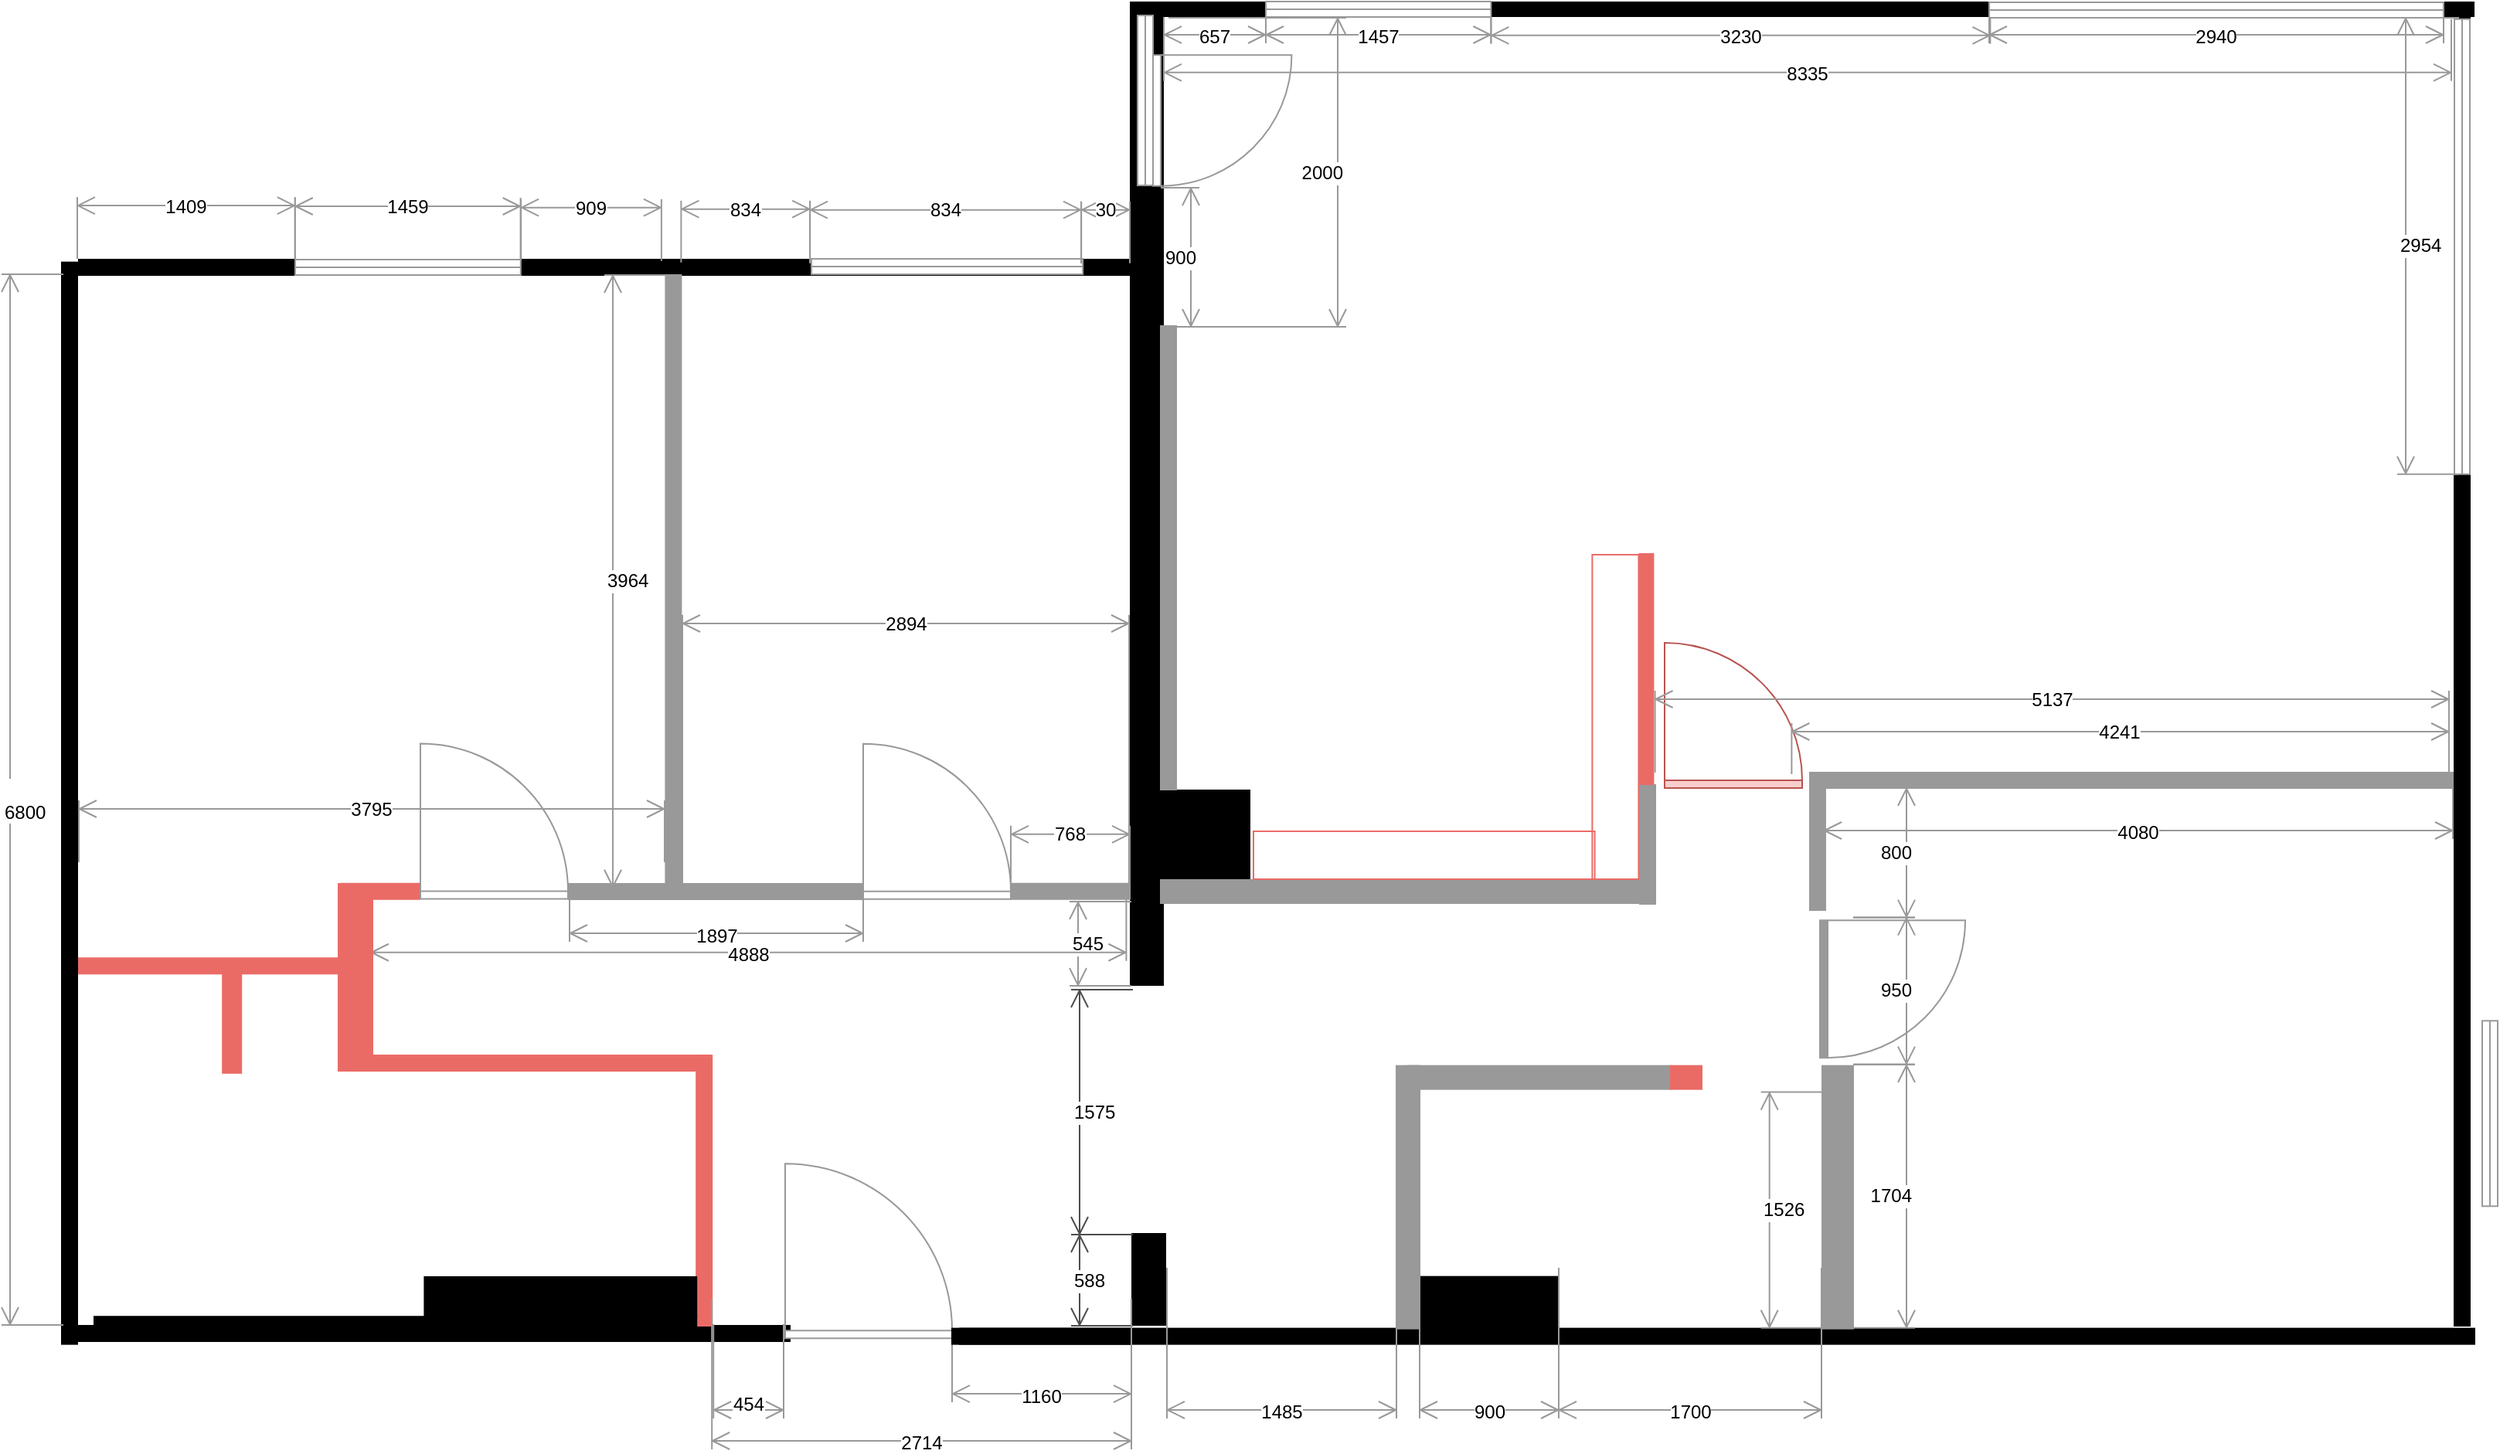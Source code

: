 <mxfile version="20.3.0" type="device"><diagram id="LmHbcjnlxek3c9rHapPQ" name="base"><mxGraphModel dx="1408" dy="843" grid="1" gridSize="10" guides="1" tooltips="1" connect="1" arrows="1" fold="1" page="1" pageScale="1" pageWidth="1600" pageHeight="900" math="0" shadow="0"><root><mxCell id="0"/><mxCell id="1" parent="0"/><mxCell id="3HzGkQfU9xg5AhfW2AGq-1" value="" style="verticalLabelPosition=bottom;html=1;verticalAlign=top;align=center;shape=mxgraph.floorplan.wall;fillColor=strokeColor;strokeColor=#999999;" vertex="1" parent="1"><mxGeometry x="1260" y="1242" width="420" height="10" as="geometry"/></mxCell><mxCell id="3HzGkQfU9xg5AhfW2AGq-2" value="" style="verticalLabelPosition=bottom;html=1;verticalAlign=top;align=center;shape=mxgraph.floorplan.wall;fillColor=#000000;" vertex="1" parent="1"><mxGeometry x="140" y="910" width="380" height="10" as="geometry"/></mxCell><mxCell id="3HzGkQfU9xg5AhfW2AGq-3" value="" style="verticalLabelPosition=bottom;html=1;verticalAlign=top;align=center;shape=mxgraph.floorplan.wall;fillColor=#000000;direction=south;" vertex="1" parent="1"><mxGeometry x="129" y="911.82" width="10" height="700" as="geometry"/></mxCell><mxCell id="3HzGkQfU9xg5AhfW2AGq-4" value="" style="verticalLabelPosition=bottom;html=1;verticalAlign=top;align=center;shape=mxgraph.floorplan.wall;fillColor=#000000;" vertex="1" parent="1"><mxGeometry x="520" y="910" width="310" height="10" as="geometry"/></mxCell><mxCell id="3HzGkQfU9xg5AhfW2AGq-5" value="" style="verticalLabelPosition=bottom;html=1;verticalAlign=top;align=center;shape=mxgraph.floorplan.wall;fillColor=#000000;strokeColor=none;" vertex="1" parent="1"><mxGeometry x="820" y="743" width="870" height="10" as="geometry"/></mxCell><mxCell id="3HzGkQfU9xg5AhfW2AGq-6" value="" style="verticalLabelPosition=bottom;html=1;verticalAlign=top;align=center;shape=mxgraph.floorplan.wall;fillColor=#000000;direction=south;" vertex="1" parent="1"><mxGeometry x="1677" y="750" width="10" height="850" as="geometry"/></mxCell><mxCell id="3HzGkQfU9xg5AhfW2AGq-7" value="" style="verticalLabelPosition=bottom;html=1;verticalAlign=top;align=center;shape=mxgraph.floorplan.wall;fillColor=#000000;" vertex="1" parent="1"><mxGeometry x="140" y="1600" width="460" height="10" as="geometry"/></mxCell><mxCell id="3HzGkQfU9xg5AhfW2AGq-8" value="" style="verticalLabelPosition=bottom;html=1;verticalAlign=top;align=center;shape=mxgraph.floorplan.wall;fillColor=#000000;" vertex="1" parent="1"><mxGeometry x="710" y="1601.82" width="980" height="10" as="geometry"/></mxCell><mxCell id="3HzGkQfU9xg5AhfW2AGq-9" value="" style="rounded=0;whiteSpace=wrap;html=1;strokeColor=none;fillColor=#000000;" vertex="1" parent="1"><mxGeometry x="820" y="750" width="22" height="580" as="geometry"/></mxCell><mxCell id="3HzGkQfU9xg5AhfW2AGq-10" value="" style="rounded=0;whiteSpace=wrap;html=1;strokeColor=none;fillColor=#000000;" vertex="1" parent="1"><mxGeometry x="821" y="1540" width="22.5" height="60" as="geometry"/></mxCell><mxCell id="3HzGkQfU9xg5AhfW2AGq-11" value="" style="rounded=0;whiteSpace=wrap;html=1;strokeColor=none;fillColor=#000000;" vertex="1" parent="1"><mxGeometry x="820" y="1319" width="22" height="61" as="geometry"/></mxCell><mxCell id="3HzGkQfU9xg5AhfW2AGq-12" value="" style="verticalLabelPosition=bottom;html=1;verticalAlign=top;align=center;shape=mxgraph.floorplan.window;strokeColor=#999999;fillColor=#FFFFFF;" vertex="1" parent="1"><mxGeometry x="280" y="910" width="145.9" height="10" as="geometry"/></mxCell><mxCell id="3HzGkQfU9xg5AhfW2AGq-13" value="" style="verticalLabelPosition=bottom;html=1;verticalAlign=top;align=center;shape=mxgraph.floorplan.window;strokeColor=#999999;fillColor=#FFFFFF;" vertex="1" parent="1"><mxGeometry x="614" y="909.53" width="175.6" height="10" as="geometry"/></mxCell><mxCell id="3HzGkQfU9xg5AhfW2AGq-14" value="" style="verticalLabelPosition=bottom;html=1;verticalAlign=top;align=center;shape=mxgraph.floorplan.window;strokeColor=#999999;fillColor=#FFFFFF;flipV=1;" vertex="1" parent="1"><mxGeometry x="908" y="743" width="145.7" height="10" as="geometry"/></mxCell><mxCell id="3HzGkQfU9xg5AhfW2AGq-15" value="" style="verticalLabelPosition=bottom;html=1;verticalAlign=top;align=center;shape=mxgraph.floorplan.window;strokeColor=#999999;fillColor=#FFFFFF;" vertex="1" parent="1"><mxGeometry x="1376" y="743.5" width="294" height="10" as="geometry"/></mxCell><mxCell id="3HzGkQfU9xg5AhfW2AGq-16" value="" style="verticalLabelPosition=bottom;html=1;verticalAlign=top;align=center;shape=mxgraph.floorplan.window;strokeColor=#999999;fillColor=#FFFFFF;direction=south;" vertex="1" parent="1"><mxGeometry x="1695" y="1402.64" width="10" height="120" as="geometry"/></mxCell><mxCell id="3HzGkQfU9xg5AhfW2AGq-17" value="" style="verticalLabelPosition=bottom;html=1;verticalAlign=top;align=center;shape=mxgraph.floorplan.window;strokeColor=#999999;fillColor=#FFFFFF;direction=south;" vertex="1" parent="1"><mxGeometry x="820" y="752" width="20" height="110" as="geometry"/></mxCell><mxCell id="3HzGkQfU9xg5AhfW2AGq-18" value="" style="verticalLabelPosition=bottom;html=1;verticalAlign=top;align=center;shape=mxgraph.floorplan.doorRight;aspect=fixed;strokeColor=#999999;fillColor=#FFFFFF;direction=north;" vertex="1" parent="1"><mxGeometry x="835" y="777.64" width="90" height="84.71" as="geometry"/></mxCell><mxCell id="3HzGkQfU9xg5AhfW2AGq-19" value="588" style="shape=dimension;direction=south;whiteSpace=wrap;html=1;align=left;points=[];verticalAlign=middle;labelBackgroundColor=#ffffff;strokeColor=#4D4D4D;" vertex="1" parent="1"><mxGeometry x="782" y="1541" width="40" height="59" as="geometry"/></mxCell><mxCell id="3HzGkQfU9xg5AhfW2AGq-20" value="1575" style="shape=dimension;direction=south;whiteSpace=wrap;html=1;align=left;points=[];verticalAlign=middle;labelBackgroundColor=#ffffff;strokeColor=#4D4D4D;" vertex="1" parent="1"><mxGeometry x="782" y="1382.5" width="40" height="158.5" as="geometry"/></mxCell><mxCell id="3HzGkQfU9xg5AhfW2AGq-21" value="" style="verticalLabelPosition=bottom;html=1;verticalAlign=top;align=center;shape=mxgraph.floorplan.wall;fillColor=strokeColor;strokeColor=#EA6B66;" vertex="1" parent="1"><mxGeometry x="140" y="1362.13" width="173" height="10" as="geometry"/></mxCell><mxCell id="3HzGkQfU9xg5AhfW2AGq-22" value="" style="verticalLabelPosition=bottom;html=1;verticalAlign=top;align=center;shape=mxgraph.floorplan.wall;fillColor=strokeColor;direction=south;strokeColor=#EA6B66;" vertex="1" parent="1"><mxGeometry x="539.6" y="1425.01" width="10" height="174.99" as="geometry"/></mxCell><mxCell id="3HzGkQfU9xg5AhfW2AGq-23" value="2714" style="shape=dimension;whiteSpace=wrap;html=1;align=center;points=[];verticalAlign=bottom;spacingBottom=-5;labelBackgroundColor=#ffffff;strokeColor=#999999;" vertex="1" parent="1"><mxGeometry x="549.6" y="1582.51" width="271.4" height="97.49" as="geometry"/></mxCell><mxCell id="3HzGkQfU9xg5AhfW2AGq-24" value="454" style="shape=dimension;direction=west;whiteSpace=wrap;html=1;align=center;points=[];verticalAlign=bottom;spacingTop=-8;labelBackgroundColor=#ffffff;strokeColor=#999999;flipH=1;flipV=1;" vertex="1" parent="1"><mxGeometry x="550.6" y="1599.01" width="45.4" height="60.99" as="geometry"/></mxCell><mxCell id="3HzGkQfU9xg5AhfW2AGq-27" value="" style="rounded=0;whiteSpace=wrap;html=1;strokeColor=#000000;fillColor=#000000;" vertex="1" parent="1"><mxGeometry x="363.7" y="1568.43" width="175.9" height="25.7" as="geometry"/></mxCell><mxCell id="3HzGkQfU9xg5AhfW2AGq-28" value="" style="rounded=0;whiteSpace=wrap;html=1;strokeColor=#000000;fillColor=#000000;" vertex="1" parent="1"><mxGeometry x="150" y="1594.13" width="389.6" height="5.87" as="geometry"/></mxCell><mxCell id="3HzGkQfU9xg5AhfW2AGq-35" value="" style="verticalLabelPosition=bottom;html=1;verticalAlign=top;align=center;shape=mxgraph.floorplan.wall;fillColor=strokeColor;strokeColor=#EA6B66;" vertex="1" parent="1"><mxGeometry x="317" y="1425.02" width="223" height="10" as="geometry"/></mxCell><mxCell id="3HzGkQfU9xg5AhfW2AGq-36" value="545" style="shape=dimension;direction=south;whiteSpace=wrap;html=1;align=left;points=[];verticalAlign=middle;labelBackgroundColor=#ffffff;strokeColor=#999999;" vertex="1" parent="1"><mxGeometry x="781" y="1325.5" width="40" height="54.5" as="geometry"/></mxCell><mxCell id="3HzGkQfU9xg5AhfW2AGq-37" value="" style="verticalLabelPosition=bottom;html=1;verticalAlign=top;align=center;shape=mxgraph.floorplan.wall;fillColor=strokeColor;strokeColor=#EA6B66;" vertex="1" parent="1"><mxGeometry x="310" y="1313.88" width="50" height="10" as="geometry"/></mxCell><mxCell id="3HzGkQfU9xg5AhfW2AGq-39" value="3795" style="shape=dimension;direction=west;whiteSpace=wrap;html=1;align=center;points=[];verticalAlign=top;spacingTop=-8;labelBackgroundColor=#ffffff;strokeColor=#999999;fillColor=#999999;" vertex="1" parent="1"><mxGeometry x="140" y="1260" width="379" height="40" as="geometry"/></mxCell><mxCell id="3HzGkQfU9xg5AhfW2AGq-40" value="" style="verticalLabelPosition=bottom;html=1;verticalAlign=top;align=center;shape=mxgraph.floorplan.wall;fillColor=strokeColor;direction=south;strokeColor=#999999;" vertex="1" parent="1"><mxGeometry x="519.7" y="920" width="10" height="393.88" as="geometry"/></mxCell><mxCell id="3HzGkQfU9xg5AhfW2AGq-41" value="3964" style="shape=dimension;direction=south;whiteSpace=wrap;html=1;align=left;points=[];verticalAlign=middle;labelBackgroundColor=#ffffff;strokeColor=#999999;fillColor=#999999;" vertex="1" parent="1"><mxGeometry x="480" y="920" width="40" height="396.4" as="geometry"/></mxCell><mxCell id="3HzGkQfU9xg5AhfW2AGq-42" value="2894" style="shape=dimension;direction=west;whiteSpace=wrap;html=1;align=center;points=[];verticalAlign=top;spacingTop=-8;labelBackgroundColor=#ffffff;strokeColor=#999999;fillColor=#999999;" vertex="1" parent="1"><mxGeometry x="530.5" y="1140" width="289" height="173.88" as="geometry"/></mxCell><mxCell id="3HzGkQfU9xg5AhfW2AGq-43" value="4888" style="shape=dimension;whiteSpace=wrap;html=1;align=center;points=[];verticalAlign=bottom;spacingBottom=-5;labelBackgroundColor=#ffffff;strokeColor=#999999;fillColor=#999999;" vertex="1" parent="1"><mxGeometry x="328.9" y="1323.88" width="488.8" height="40" as="geometry"/></mxCell><mxCell id="3HzGkQfU9xg5AhfW2AGq-44" value="" style="rounded=0;whiteSpace=wrap;html=1;strokeColor=#EA6B66;fillColor=#EA6B66;" vertex="1" parent="1"><mxGeometry x="233.1" y="1372.5" width="12" height="63.9" as="geometry"/></mxCell><mxCell id="3HzGkQfU9xg5AhfW2AGq-45" value="" style="rounded=0;whiteSpace=wrap;html=1;strokeColor=#EA6B66;fillColor=#EA6B66;" vertex="1" parent="1"><mxGeometry x="308" y="1314" width="22" height="121" as="geometry"/></mxCell><mxCell id="3HzGkQfU9xg5AhfW2AGq-47" value="1409" style="shape=dimension;direction=west;whiteSpace=wrap;html=1;align=center;points=[];verticalAlign=top;spacingTop=-8;labelBackgroundColor=#ffffff;strokeColor=#999999;fillColor=#999999;" vertex="1" parent="1"><mxGeometry x="139" y="869.53" width="140.9" height="40" as="geometry"/></mxCell><mxCell id="3HzGkQfU9xg5AhfW2AGq-48" value="1459" style="shape=dimension;direction=west;whiteSpace=wrap;html=1;align=center;points=[];verticalAlign=top;spacingTop=-8;labelBackgroundColor=#ffffff;strokeColor=#999999;fillColor=#999999;" vertex="1" parent="1"><mxGeometry x="279.9" y="870" width="145.9" height="40" as="geometry"/></mxCell><mxCell id="3HzGkQfU9xg5AhfW2AGq-49" value="909" style="shape=dimension;direction=west;whiteSpace=wrap;html=1;align=center;points=[];verticalAlign=top;spacingTop=-8;labelBackgroundColor=#ffffff;strokeColor=#999999;fillColor=#999999;" vertex="1" parent="1"><mxGeometry x="426.05" y="870.82" width="90.9" height="40" as="geometry"/></mxCell><mxCell id="3HzGkQfU9xg5AhfW2AGq-50" value="1160" style="shape=dimension;whiteSpace=wrap;html=1;align=center;points=[];verticalAlign=bottom;spacingBottom=-5;labelBackgroundColor=#ffffff;strokeColor=#999999;fillColor=#999999;" vertex="1" parent="1"><mxGeometry x="705" y="1609.51" width="116" height="40" as="geometry"/></mxCell><mxCell id="3HzGkQfU9xg5AhfW2AGq-51" value="" style="verticalLabelPosition=bottom;html=1;verticalAlign=top;align=center;shape=mxgraph.floorplan.doorRight;aspect=fixed;direction=west;strokeColor=#999999;" vertex="1" parent="1"><mxGeometry x="597" y="1493.37" width="108" height="114.76" as="geometry"/></mxCell><mxCell id="3HzGkQfU9xg5AhfW2AGq-52" value="" style="verticalLabelPosition=bottom;html=1;verticalAlign=top;align=center;shape=mxgraph.floorplan.wall;fillColor=#000000;" vertex="1" parent="1"><mxGeometry x="705" y="1601.82" width="115" height="10" as="geometry"/></mxCell><mxCell id="3HzGkQfU9xg5AhfW2AGq-53" value="834" style="shape=dimension;direction=west;whiteSpace=wrap;html=1;align=center;points=[];verticalAlign=top;spacingTop=-8;labelBackgroundColor=#ffffff;strokeColor=#999999;fillColor=#999999;" vertex="1" parent="1"><mxGeometry x="529.7" y="871.82" width="83.4" height="40" as="geometry"/></mxCell><mxCell id="3HzGkQfU9xg5AhfW2AGq-54" value="834" style="shape=dimension;direction=west;whiteSpace=wrap;html=1;align=center;points=[];verticalAlign=top;spacingTop=-8;labelBackgroundColor=#ffffff;strokeColor=#999999;fillColor=#999999;" vertex="1" parent="1"><mxGeometry x="613" y="872.35" width="175.5" height="40" as="geometry"/></mxCell><mxCell id="3HzGkQfU9xg5AhfW2AGq-55" value="30" style="shape=dimension;direction=west;whiteSpace=wrap;html=1;align=center;points=[];verticalAlign=top;spacingTop=-8;labelBackgroundColor=#ffffff;strokeColor=#999999;fillColor=#999999;" vertex="1" parent="1"><mxGeometry x="788.6" y="872.35" width="31.4" height="40" as="geometry"/></mxCell><mxCell id="3HzGkQfU9xg5AhfW2AGq-56" value="1485" style="shape=dimension;whiteSpace=wrap;html=1;align=center;points=[];verticalAlign=bottom;spacingBottom=-5;labelBackgroundColor=#ffffff;strokeColor=#999999;" vertex="1" parent="1"><mxGeometry x="844" y="1562.51" width="148.5" height="97.49" as="geometry"/></mxCell><mxCell id="3HzGkQfU9xg5AhfW2AGq-61" value="" style="verticalLabelPosition=bottom;html=1;verticalAlign=top;align=center;shape=mxgraph.floorplan.doorLeft;strokeColor=#b85450;fillColor=#f8cecc;flipH=0;flipV=1;" vertex="1" parent="1"><mxGeometry x="1166" y="1167" width="89" height="85" as="geometry"/></mxCell><mxCell id="3HzGkQfU9xg5AhfW2AGq-63" value="4241" style="shape=dimension;direction=west;whiteSpace=wrap;html=1;align=center;points=[];verticalAlign=top;spacingTop=-8;labelBackgroundColor=#ffffff;strokeColor=#999999;fillColor=#999999;" vertex="1" parent="1"><mxGeometry x="1248.2" y="1210" width="425.3" height="33" as="geometry"/></mxCell><mxCell id="3HzGkQfU9xg5AhfW2AGq-64" value="4080" style="shape=dimension;whiteSpace=wrap;html=1;align=center;points=[];verticalAlign=bottom;spacingBottom=-5;labelBackgroundColor=#ffffff;strokeColor=#999999;fillColor=#999999;" vertex="1" parent="1"><mxGeometry x="1269" y="1249" width="407" height="36" as="geometry"/></mxCell><mxCell id="3HzGkQfU9xg5AhfW2AGq-65" value="" style="rounded=0;whiteSpace=wrap;html=1;strokeColor=#999999;fillColor=#999999;" vertex="1" parent="1"><mxGeometry x="1260" y="1243" width="10" height="88" as="geometry"/></mxCell><mxCell id="3HzGkQfU9xg5AhfW2AGq-66" value="" style="rounded=0;whiteSpace=wrap;html=1;strokeColor=#999999;fillColor=#999999;" vertex="1" parent="1"><mxGeometry x="1268" y="1431.82" width="20" height="170" as="geometry"/></mxCell><mxCell id="3HzGkQfU9xg5AhfW2AGq-67" value="800" style="shape=dimension;direction=north;whiteSpace=wrap;html=1;align=right;points=[];verticalAlign=middle;labelBackgroundColor=#ffffff;strokeColor=#999999;fillColor=#999999;" vertex="1" parent="1"><mxGeometry x="1288" y="1252" width="40" height="83.8" as="geometry"/></mxCell><mxCell id="3HzGkQfU9xg5AhfW2AGq-68" value="1704" style="shape=dimension;direction=north;whiteSpace=wrap;html=1;align=right;points=[];verticalAlign=middle;labelBackgroundColor=#ffffff;strokeColor=#999999;fillColor=#999999;" vertex="1" parent="1"><mxGeometry x="1288" y="1431" width="40" height="170.4" as="geometry"/></mxCell><mxCell id="3HzGkQfU9xg5AhfW2AGq-69" value="950" style="shape=dimension;direction=north;whiteSpace=wrap;html=1;align=right;points=[];verticalAlign=middle;labelBackgroundColor=#ffffff;strokeColor=#999999;fillColor=#999999;" vertex="1" parent="1"><mxGeometry x="1288" y="1335.8" width="40" height="95" as="geometry"/></mxCell><mxCell id="3HzGkQfU9xg5AhfW2AGq-70" value="" style="rounded=0;whiteSpace=wrap;html=1;strokeColor=none;fillColor=#000000;" vertex="1" parent="1"><mxGeometry x="1007.5" y="1567.81" width="90" height="34" as="geometry"/></mxCell><mxCell id="3HzGkQfU9xg5AhfW2AGq-71" value="900" style="shape=dimension;whiteSpace=wrap;html=1;align=center;points=[];verticalAlign=bottom;spacingBottom=-5;labelBackgroundColor=#ffffff;strokeColor=#999999;" vertex="1" parent="1"><mxGeometry x="1007.5" y="1562.51" width="90" height="97.49" as="geometry"/></mxCell><mxCell id="3HzGkQfU9xg5AhfW2AGq-72" value="1700" style="shape=dimension;whiteSpace=wrap;html=1;align=center;points=[];verticalAlign=bottom;spacingBottom=-5;labelBackgroundColor=#ffffff;strokeColor=#999999;" vertex="1" parent="1"><mxGeometry x="1097.5" y="1562.51" width="170" height="97.49" as="geometry"/></mxCell><mxCell id="3HzGkQfU9xg5AhfW2AGq-73" value="" style="rounded=0;whiteSpace=wrap;html=1;strokeColor=#999999;fillColor=#999999;" vertex="1" parent="1"><mxGeometry x="992.5" y="1431.82" width="15" height="170" as="geometry"/></mxCell><mxCell id="3HzGkQfU9xg5AhfW2AGq-74" value="1526" style="shape=dimension;direction=south;whiteSpace=wrap;html=1;align=left;points=[];verticalAlign=middle;labelBackgroundColor=#ffffff;strokeColor=#999999;fillColor=#999999;" vertex="1" parent="1"><mxGeometry x="1228.35" y="1448.8" width="40" height="152.6" as="geometry"/></mxCell><mxCell id="3HzGkQfU9xg5AhfW2AGq-75" value="" style="rounded=0;whiteSpace=wrap;html=1;strokeColor=#999999;fillColor=#999999;direction=south;" vertex="1" parent="1"><mxGeometry x="1000" y="1431.82" width="170" height="15" as="geometry"/></mxCell><mxCell id="3HzGkQfU9xg5AhfW2AGq-76" value="" style="rounded=0;whiteSpace=wrap;html=1;strokeColor=#999999;fillColor=#999999;direction=south;" vertex="1" parent="1"><mxGeometry x="840" y="1311.5" width="320" height="15" as="geometry"/></mxCell><mxCell id="3HzGkQfU9xg5AhfW2AGq-77" value="" style="rounded=0;whiteSpace=wrap;html=1;strokeColor=#999999;fillColor=#999999;direction=west;" vertex="1" parent="1"><mxGeometry x="1150" y="1250" width="10" height="77" as="geometry"/></mxCell><mxCell id="3HzGkQfU9xg5AhfW2AGq-78" value="" style="rounded=0;whiteSpace=wrap;html=1;strokeColor=none;fillColor=#000000;" vertex="1" parent="1"><mxGeometry x="840" y="1253" width="58" height="58" as="geometry"/></mxCell><mxCell id="3HzGkQfU9xg5AhfW2AGq-79" value="" style="verticalLabelPosition=bottom;html=1;verticalAlign=top;align=center;shape=mxgraph.floorplan.wall;fillColor=strokeColor;direction=south;strokeColor=#999999;" vertex="1" parent="1"><mxGeometry x="840" y="953" width="10" height="300" as="geometry"/></mxCell><mxCell id="3HzGkQfU9xg5AhfW2AGq-81" value="2000" style="shape=dimension;direction=north;whiteSpace=wrap;html=1;align=right;points=[];verticalAlign=middle;labelBackgroundColor=#ffffff;strokeColor=#999999;fillColor=#999999;" vertex="1" parent="1"><mxGeometry x="845" y="753.5" width="115" height="200" as="geometry"/></mxCell><mxCell id="3HzGkQfU9xg5AhfW2AGq-82" value="900" style="shape=dimension;direction=north;whiteSpace=wrap;html=1;align=right;points=[];verticalAlign=middle;labelBackgroundColor=#ffffff;strokeColor=#999999;fillColor=#999999;" vertex="1" parent="1"><mxGeometry x="840" y="863.5" width="25" height="90" as="geometry"/></mxCell><mxCell id="3HzGkQfU9xg5AhfW2AGq-84" value="5137" style="shape=dimension;direction=west;whiteSpace=wrap;html=1;align=center;points=[];verticalAlign=top;spacingTop=-8;labelBackgroundColor=#ffffff;strokeColor=#999999;fillColor=#999999;" vertex="1" parent="1"><mxGeometry x="1159.8" y="1189" width="513.7" height="53" as="geometry"/></mxCell><mxCell id="3HzGkQfU9xg5AhfW2AGq-89" value="2954" style="shape=dimension;direction=south;whiteSpace=wrap;html=1;align=left;points=[];verticalAlign=middle;labelBackgroundColor=#ffffff;strokeColor=#999999;fillColor=#999999;" vertex="1" parent="1"><mxGeometry x="1640" y="753.5" width="40" height="295.4" as="geometry"/></mxCell><mxCell id="3HzGkQfU9xg5AhfW2AGq-90" value="" style="verticalLabelPosition=bottom;html=1;verticalAlign=top;align=center;shape=mxgraph.floorplan.window;strokeColor=#999999;fillColor=#FFFFFF;direction=south;" vertex="1" parent="1"><mxGeometry x="1677" y="754.4" width="10" height="294.5" as="geometry"/></mxCell><mxCell id="3HzGkQfU9xg5AhfW2AGq-91" value="8335" style="shape=dimension;whiteSpace=wrap;html=1;align=center;points=[];verticalAlign=bottom;spacingBottom=-5;labelBackgroundColor=#ffffff;strokeColor=#999999;fillColor=#999999;" vertex="1" parent="1"><mxGeometry x="842" y="754.4" width="833" height="40" as="geometry"/></mxCell><mxCell id="3HzGkQfU9xg5AhfW2AGq-92" value="2940" style="shape=dimension;whiteSpace=wrap;html=1;align=center;points=[];verticalAlign=bottom;spacingBottom=-5;labelBackgroundColor=#ffffff;strokeColor=#999999;fillColor=#999999;" vertex="1" parent="1"><mxGeometry x="1376" y="750" width="294" height="20" as="geometry"/></mxCell><mxCell id="3HzGkQfU9xg5AhfW2AGq-93" value="657" style="shape=dimension;whiteSpace=wrap;html=1;align=center;points=[];verticalAlign=bottom;spacingBottom=-5;labelBackgroundColor=#ffffff;strokeColor=#999999;fillColor=#999999;" vertex="1" parent="1"><mxGeometry x="842" y="753" width="66" height="17" as="geometry"/></mxCell><mxCell id="3HzGkQfU9xg5AhfW2AGq-94" value="1457" style="shape=dimension;whiteSpace=wrap;html=1;align=center;points=[];verticalAlign=bottom;spacingBottom=-5;labelBackgroundColor=#ffffff;strokeColor=#999999;fillColor=#999999;" vertex="1" parent="1"><mxGeometry x="908" y="753" width="145.7" height="17" as="geometry"/></mxCell><mxCell id="3HzGkQfU9xg5AhfW2AGq-95" value="3230" style="shape=dimension;whiteSpace=wrap;html=1;align=center;points=[];verticalAlign=bottom;spacingBottom=-5;labelBackgroundColor=#ffffff;strokeColor=#999999;fillColor=#999999;" vertex="1" parent="1"><mxGeometry x="1053.7" y="753.4" width="323" height="17" as="geometry"/></mxCell><mxCell id="3HzGkQfU9xg5AhfW2AGq-96" value="" style="verticalLabelPosition=bottom;html=1;verticalAlign=top;align=center;shape=mxgraph.floorplan.doorLeft;strokeColor=#999999;fillColor=#999999;flipH=0;flipV=1;direction=north;" vertex="1" parent="1"><mxGeometry x="1266.5" y="1337.6" width="85" height="89" as="geometry"/></mxCell><mxCell id="3HzGkQfU9xg5AhfW2AGq-98" value="768" style="shape=dimension;direction=west;whiteSpace=wrap;html=1;align=center;points=[];verticalAlign=top;spacingTop=-8;labelBackgroundColor=#ffffff;strokeColor=#999999;fillColor=#999999;" vertex="1" parent="1"><mxGeometry x="743" y="1276.4" width="77" height="40" as="geometry"/></mxCell><mxCell id="3HzGkQfU9xg5AhfW2AGq-99" value="" style="verticalLabelPosition=bottom;html=1;verticalAlign=top;align=center;shape=mxgraph.floorplan.wall;fillColor=strokeColor;strokeColor=#999999;" vertex="1" parent="1"><mxGeometry x="743" y="1313.88" width="77" height="10" as="geometry"/></mxCell><mxCell id="3HzGkQfU9xg5AhfW2AGq-100" value="" style="verticalLabelPosition=bottom;html=1;verticalAlign=top;align=center;shape=mxgraph.floorplan.doorRight;strokeColor=#999999;fillColor=none;flipH=1;flipV=1;" vertex="1" parent="1"><mxGeometry x="647.5" y="1228.38" width="95.5" height="95.5" as="geometry"/></mxCell><mxCell id="3HzGkQfU9xg5AhfW2AGq-101" value="" style="verticalLabelPosition=bottom;html=1;verticalAlign=top;align=center;shape=mxgraph.floorplan.wall;fillColor=strokeColor;strokeColor=#999999;" vertex="1" parent="1"><mxGeometry x="457" y="1314" width="190" height="10" as="geometry"/></mxCell><mxCell id="3HzGkQfU9xg5AhfW2AGq-102" value="" style="verticalLabelPosition=bottom;html=1;verticalAlign=top;align=center;shape=mxgraph.floorplan.doorRight;strokeColor=#999999;fillColor=none;flipH=1;flipV=1;" vertex="1" parent="1"><mxGeometry x="361" y="1228.25" width="95.5" height="95.5" as="geometry"/></mxCell><mxCell id="3HzGkQfU9xg5AhfW2AGq-103" value="1897" style="shape=dimension;whiteSpace=wrap;html=1;align=center;points=[];verticalAlign=bottom;spacingBottom=-5;labelBackgroundColor=#ffffff;strokeColor=#999999;fillColor=#999999;" vertex="1" parent="1"><mxGeometry x="457.5" y="1320" width="190" height="31.5" as="geometry"/></mxCell><mxCell id="3HzGkQfU9xg5AhfW2AGq-104" value="&lt;br&gt;6800" style="shape=dimension;direction=south;whiteSpace=wrap;html=1;align=left;points=[];verticalAlign=middle;labelBackgroundColor=#ffffff;strokeColor=#999999;fillColor=#999999;" vertex="1" parent="1"><mxGeometry x="90" y="919.53" width="40" height="680" as="geometry"/></mxCell><mxCell id="3HzGkQfU9xg5AhfW2AGq-107" value="" style="rounded=0;whiteSpace=wrap;html=1;strokeColor=none;fillColor=#EA6B66;direction=west;" vertex="1" parent="1"><mxGeometry x="1149.2" y="1100" width="10" height="150" as="geometry"/></mxCell><mxCell id="3HzGkQfU9xg5AhfW2AGq-111" value="" style="rounded=0;whiteSpace=wrap;html=1;strokeColor=#EA6B66;fillColor=#EA6B66;direction=south;" vertex="1" parent="1"><mxGeometry x="1170" y="1431.82" width="20" height="15" as="geometry"/></mxCell><mxCell id="3HzGkQfU9xg5AhfW2AGq-112" value="" style="rounded=0;whiteSpace=wrap;html=1;strokeColor=#EA6B66;fillColor=none;direction=west;" vertex="1" parent="1"><mxGeometry x="1119.2" y="1101" width="30" height="210" as="geometry"/></mxCell><mxCell id="3HzGkQfU9xg5AhfW2AGq-113" value="" style="rounded=0;whiteSpace=wrap;html=1;strokeColor=#EA6B66;fillColor=none;direction=west;" vertex="1" parent="1"><mxGeometry x="900" y="1280" width="220.8" height="31" as="geometry"/></mxCell></root></mxGraphModel></diagram></mxfile>